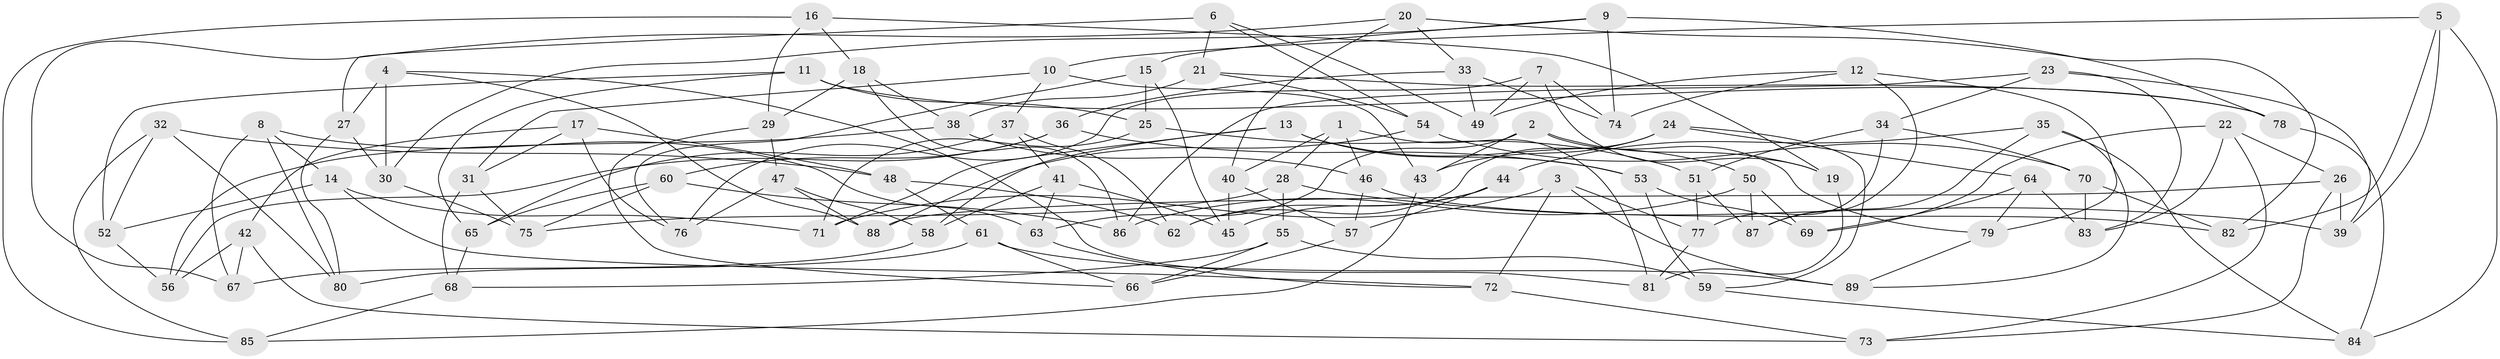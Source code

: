 // coarse degree distribution, {3: 0.23076923076923078, 4: 0.3076923076923077, 5: 0.11538461538461539, 2: 0.07692307692307693, 6: 0.11538461538461539, 10: 0.07692307692307693, 7: 0.038461538461538464, 14: 0.038461538461538464}
// Generated by graph-tools (version 1.1) at 2025/01/03/04/25 22:01:27]
// undirected, 89 vertices, 178 edges
graph export_dot {
graph [start="1"]
  node [color=gray90,style=filled];
  1;
  2;
  3;
  4;
  5;
  6;
  7;
  8;
  9;
  10;
  11;
  12;
  13;
  14;
  15;
  16;
  17;
  18;
  19;
  20;
  21;
  22;
  23;
  24;
  25;
  26;
  27;
  28;
  29;
  30;
  31;
  32;
  33;
  34;
  35;
  36;
  37;
  38;
  39;
  40;
  41;
  42;
  43;
  44;
  45;
  46;
  47;
  48;
  49;
  50;
  51;
  52;
  53;
  54;
  55;
  56;
  57;
  58;
  59;
  60;
  61;
  62;
  63;
  64;
  65;
  66;
  67;
  68;
  69;
  70;
  71;
  72;
  73;
  74;
  75;
  76;
  77;
  78;
  79;
  80;
  81;
  82;
  83;
  84;
  85;
  86;
  87;
  88;
  89;
  1 -- 28;
  1 -- 46;
  1 -- 81;
  1 -- 40;
  2 -- 63;
  2 -- 43;
  2 -- 79;
  2 -- 19;
  3 -- 77;
  3 -- 72;
  3 -- 71;
  3 -- 89;
  4 -- 27;
  4 -- 81;
  4 -- 88;
  4 -- 30;
  5 -- 39;
  5 -- 10;
  5 -- 84;
  5 -- 82;
  6 -- 49;
  6 -- 21;
  6 -- 27;
  6 -- 54;
  7 -- 49;
  7 -- 74;
  7 -- 76;
  7 -- 19;
  8 -- 63;
  8 -- 80;
  8 -- 67;
  8 -- 14;
  9 -- 74;
  9 -- 78;
  9 -- 15;
  9 -- 30;
  10 -- 43;
  10 -- 31;
  10 -- 37;
  11 -- 65;
  11 -- 52;
  11 -- 25;
  11 -- 78;
  12 -- 49;
  12 -- 87;
  12 -- 74;
  12 -- 79;
  13 -- 71;
  13 -- 53;
  13 -- 50;
  13 -- 58;
  14 -- 52;
  14 -- 72;
  14 -- 71;
  15 -- 76;
  15 -- 45;
  15 -- 25;
  16 -- 19;
  16 -- 85;
  16 -- 29;
  16 -- 18;
  17 -- 48;
  17 -- 76;
  17 -- 42;
  17 -- 31;
  18 -- 29;
  18 -- 38;
  18 -- 86;
  19 -- 81;
  20 -- 67;
  20 -- 33;
  20 -- 40;
  20 -- 82;
  21 -- 38;
  21 -- 78;
  21 -- 54;
  22 -- 26;
  22 -- 69;
  22 -- 83;
  22 -- 73;
  23 -- 86;
  23 -- 83;
  23 -- 34;
  23 -- 39;
  24 -- 59;
  24 -- 64;
  24 -- 62;
  24 -- 43;
  25 -- 71;
  25 -- 51;
  26 -- 88;
  26 -- 39;
  26 -- 73;
  27 -- 30;
  27 -- 80;
  28 -- 75;
  28 -- 39;
  28 -- 55;
  29 -- 66;
  29 -- 47;
  30 -- 75;
  31 -- 68;
  31 -- 75;
  32 -- 85;
  32 -- 52;
  32 -- 48;
  32 -- 80;
  33 -- 49;
  33 -- 74;
  33 -- 36;
  34 -- 51;
  34 -- 77;
  34 -- 70;
  35 -- 89;
  35 -- 44;
  35 -- 84;
  35 -- 87;
  36 -- 53;
  36 -- 56;
  36 -- 60;
  37 -- 41;
  37 -- 62;
  37 -- 65;
  38 -- 56;
  38 -- 46;
  40 -- 45;
  40 -- 57;
  41 -- 58;
  41 -- 45;
  41 -- 63;
  42 -- 67;
  42 -- 56;
  42 -- 73;
  43 -- 85;
  44 -- 57;
  44 -- 62;
  44 -- 45;
  46 -- 57;
  46 -- 82;
  47 -- 58;
  47 -- 88;
  47 -- 76;
  48 -- 61;
  48 -- 62;
  50 -- 69;
  50 -- 87;
  50 -- 86;
  51 -- 77;
  51 -- 87;
  52 -- 56;
  53 -- 69;
  53 -- 59;
  54 -- 88;
  54 -- 70;
  55 -- 59;
  55 -- 68;
  55 -- 66;
  57 -- 66;
  58 -- 67;
  59 -- 84;
  60 -- 75;
  60 -- 65;
  60 -- 86;
  61 -- 89;
  61 -- 66;
  61 -- 80;
  63 -- 72;
  64 -- 69;
  64 -- 79;
  64 -- 83;
  65 -- 68;
  68 -- 85;
  70 -- 83;
  70 -- 82;
  72 -- 73;
  77 -- 81;
  78 -- 84;
  79 -- 89;
}
